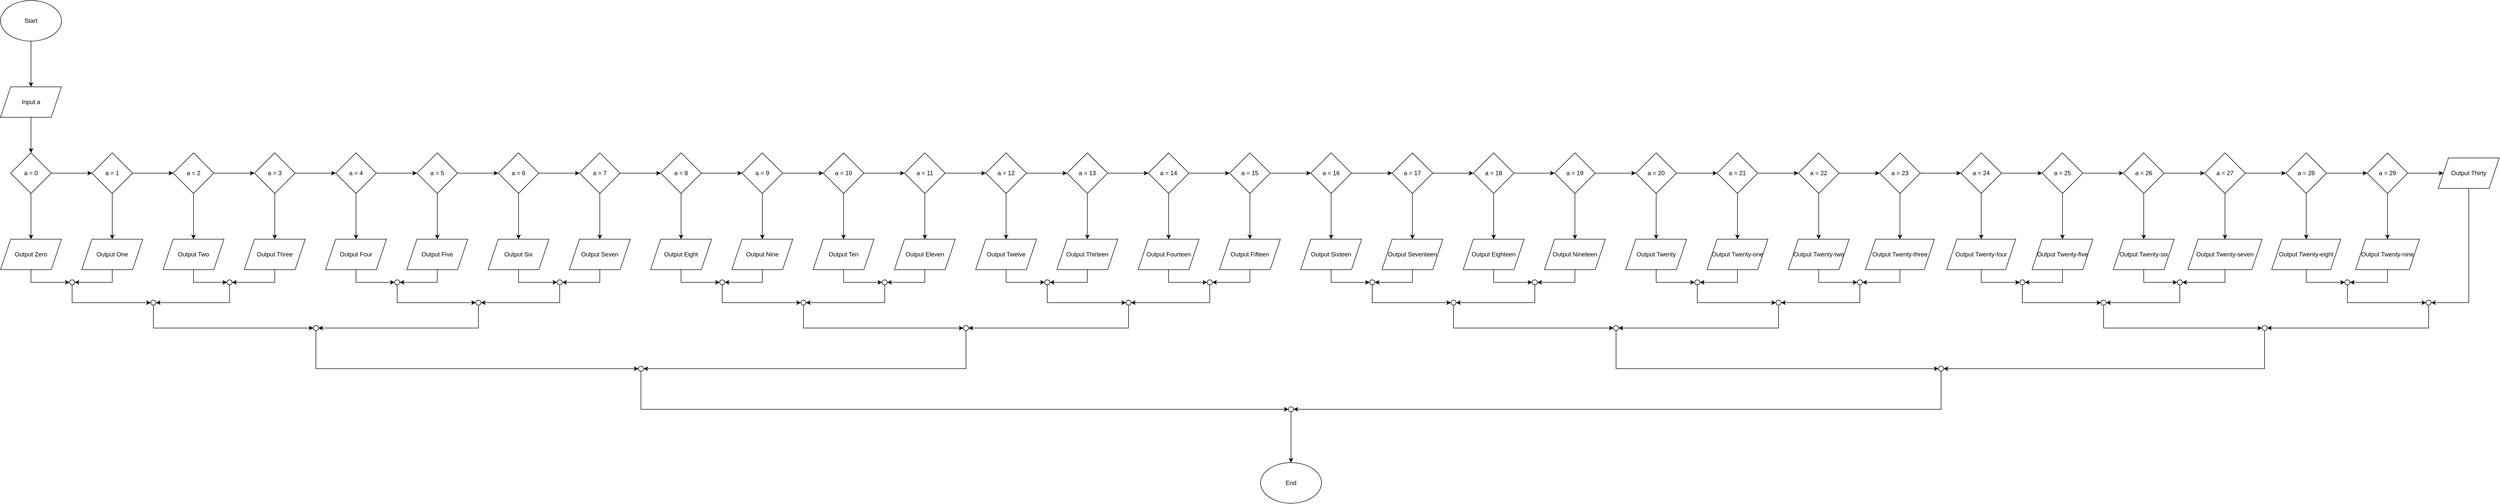 <mxfile version="24.8.9">
  <diagram name="หน้า-1" id="Oa7MNRSbtnNq7vkGmx9L">
    <mxGraphModel dx="1167" dy="589" grid="1" gridSize="10" guides="1" tooltips="1" connect="1" arrows="1" fold="1" page="1" pageScale="1" pageWidth="827" pageHeight="1169" math="0" shadow="0">
      <root>
        <mxCell id="0" />
        <mxCell id="1" parent="0" />
        <mxCell id="7Do3n61sv4SYis1TwfqJ-3" value="" style="edgeStyle=orthogonalEdgeStyle;rounded=0;orthogonalLoop=1;jettySize=auto;html=1;" edge="1" parent="1" source="7Do3n61sv4SYis1TwfqJ-1" target="7Do3n61sv4SYis1TwfqJ-2">
          <mxGeometry relative="1" as="geometry" />
        </mxCell>
        <mxCell id="7Do3n61sv4SYis1TwfqJ-1" value="Start" style="ellipse;whiteSpace=wrap;html=1;" vertex="1" parent="1">
          <mxGeometry x="354" y="10" width="120" height="80" as="geometry" />
        </mxCell>
        <mxCell id="7Do3n61sv4SYis1TwfqJ-5" value="" style="edgeStyle=orthogonalEdgeStyle;rounded=0;orthogonalLoop=1;jettySize=auto;html=1;" edge="1" parent="1" source="7Do3n61sv4SYis1TwfqJ-2" target="7Do3n61sv4SYis1TwfqJ-4">
          <mxGeometry relative="1" as="geometry" />
        </mxCell>
        <mxCell id="7Do3n61sv4SYis1TwfqJ-2" value="Input a" style="shape=parallelogram;perimeter=parallelogramPerimeter;whiteSpace=wrap;html=1;fixedSize=1;" vertex="1" parent="1">
          <mxGeometry x="354" y="180" width="120" height="60" as="geometry" />
        </mxCell>
        <mxCell id="7Do3n61sv4SYis1TwfqJ-7" value="" style="edgeStyle=orthogonalEdgeStyle;rounded=0;orthogonalLoop=1;jettySize=auto;html=1;" edge="1" parent="1" source="7Do3n61sv4SYis1TwfqJ-4" target="7Do3n61sv4SYis1TwfqJ-6">
          <mxGeometry relative="1" as="geometry" />
        </mxCell>
        <mxCell id="7Do3n61sv4SYis1TwfqJ-69" value="" style="edgeStyle=orthogonalEdgeStyle;rounded=0;orthogonalLoop=1;jettySize=auto;html=1;" edge="1" parent="1" source="7Do3n61sv4SYis1TwfqJ-4" target="7Do3n61sv4SYis1TwfqJ-68">
          <mxGeometry relative="1" as="geometry" />
        </mxCell>
        <mxCell id="7Do3n61sv4SYis1TwfqJ-4" value="a = 0" style="rhombus;whiteSpace=wrap;html=1;" vertex="1" parent="1">
          <mxGeometry x="374" y="310" width="80" height="80" as="geometry" />
        </mxCell>
        <mxCell id="7Do3n61sv4SYis1TwfqJ-9" value="" style="edgeStyle=orthogonalEdgeStyle;rounded=0;orthogonalLoop=1;jettySize=auto;html=1;" edge="1" parent="1" source="7Do3n61sv4SYis1TwfqJ-6" target="7Do3n61sv4SYis1TwfqJ-8">
          <mxGeometry relative="1" as="geometry" />
        </mxCell>
        <mxCell id="7Do3n61sv4SYis1TwfqJ-73" value="" style="edgeStyle=orthogonalEdgeStyle;rounded=0;orthogonalLoop=1;jettySize=auto;html=1;" edge="1" parent="1" source="7Do3n61sv4SYis1TwfqJ-6" target="7Do3n61sv4SYis1TwfqJ-72">
          <mxGeometry relative="1" as="geometry" />
        </mxCell>
        <mxCell id="7Do3n61sv4SYis1TwfqJ-6" value="a = 1" style="rhombus;whiteSpace=wrap;html=1;" vertex="1" parent="1">
          <mxGeometry x="534" y="310" width="80" height="80" as="geometry" />
        </mxCell>
        <mxCell id="7Do3n61sv4SYis1TwfqJ-11" value="" style="edgeStyle=orthogonalEdgeStyle;rounded=0;orthogonalLoop=1;jettySize=auto;html=1;" edge="1" parent="1" source="7Do3n61sv4SYis1TwfqJ-8" target="7Do3n61sv4SYis1TwfqJ-10">
          <mxGeometry relative="1" as="geometry" />
        </mxCell>
        <mxCell id="7Do3n61sv4SYis1TwfqJ-75" value="" style="edgeStyle=orthogonalEdgeStyle;rounded=0;orthogonalLoop=1;jettySize=auto;html=1;" edge="1" parent="1" source="7Do3n61sv4SYis1TwfqJ-8" target="7Do3n61sv4SYis1TwfqJ-74">
          <mxGeometry relative="1" as="geometry" />
        </mxCell>
        <mxCell id="7Do3n61sv4SYis1TwfqJ-8" value="a = 2" style="rhombus;whiteSpace=wrap;html=1;" vertex="1" parent="1">
          <mxGeometry x="694" y="310" width="80" height="80" as="geometry" />
        </mxCell>
        <mxCell id="7Do3n61sv4SYis1TwfqJ-13" value="" style="edgeStyle=orthogonalEdgeStyle;rounded=0;orthogonalLoop=1;jettySize=auto;html=1;" edge="1" parent="1" source="7Do3n61sv4SYis1TwfqJ-10" target="7Do3n61sv4SYis1TwfqJ-12">
          <mxGeometry relative="1" as="geometry" />
        </mxCell>
        <mxCell id="7Do3n61sv4SYis1TwfqJ-77" value="" style="edgeStyle=orthogonalEdgeStyle;rounded=0;orthogonalLoop=1;jettySize=auto;html=1;" edge="1" parent="1" source="7Do3n61sv4SYis1TwfqJ-10" target="7Do3n61sv4SYis1TwfqJ-76">
          <mxGeometry relative="1" as="geometry" />
        </mxCell>
        <mxCell id="7Do3n61sv4SYis1TwfqJ-10" value="a = 3" style="rhombus;whiteSpace=wrap;html=1;" vertex="1" parent="1">
          <mxGeometry x="854" y="310" width="80" height="80" as="geometry" />
        </mxCell>
        <mxCell id="7Do3n61sv4SYis1TwfqJ-15" value="" style="edgeStyle=orthogonalEdgeStyle;rounded=0;orthogonalLoop=1;jettySize=auto;html=1;" edge="1" parent="1" source="7Do3n61sv4SYis1TwfqJ-12" target="7Do3n61sv4SYis1TwfqJ-14">
          <mxGeometry relative="1" as="geometry" />
        </mxCell>
        <mxCell id="7Do3n61sv4SYis1TwfqJ-79" value="" style="edgeStyle=orthogonalEdgeStyle;rounded=0;orthogonalLoop=1;jettySize=auto;html=1;" edge="1" parent="1" source="7Do3n61sv4SYis1TwfqJ-12" target="7Do3n61sv4SYis1TwfqJ-78">
          <mxGeometry relative="1" as="geometry" />
        </mxCell>
        <mxCell id="7Do3n61sv4SYis1TwfqJ-12" value="a = 4" style="rhombus;whiteSpace=wrap;html=1;" vertex="1" parent="1">
          <mxGeometry x="1014" y="310" width="80" height="80" as="geometry" />
        </mxCell>
        <mxCell id="7Do3n61sv4SYis1TwfqJ-17" value="" style="edgeStyle=orthogonalEdgeStyle;rounded=0;orthogonalLoop=1;jettySize=auto;html=1;" edge="1" parent="1" source="7Do3n61sv4SYis1TwfqJ-14" target="7Do3n61sv4SYis1TwfqJ-16">
          <mxGeometry relative="1" as="geometry" />
        </mxCell>
        <mxCell id="7Do3n61sv4SYis1TwfqJ-81" value="" style="edgeStyle=orthogonalEdgeStyle;rounded=0;orthogonalLoop=1;jettySize=auto;html=1;" edge="1" parent="1" source="7Do3n61sv4SYis1TwfqJ-14" target="7Do3n61sv4SYis1TwfqJ-80">
          <mxGeometry relative="1" as="geometry" />
        </mxCell>
        <mxCell id="7Do3n61sv4SYis1TwfqJ-14" value="a = 5" style="rhombus;whiteSpace=wrap;html=1;" vertex="1" parent="1">
          <mxGeometry x="1174" y="310" width="80" height="80" as="geometry" />
        </mxCell>
        <mxCell id="7Do3n61sv4SYis1TwfqJ-19" value="" style="edgeStyle=orthogonalEdgeStyle;rounded=0;orthogonalLoop=1;jettySize=auto;html=1;" edge="1" parent="1" source="7Do3n61sv4SYis1TwfqJ-16" target="7Do3n61sv4SYis1TwfqJ-18">
          <mxGeometry relative="1" as="geometry" />
        </mxCell>
        <mxCell id="7Do3n61sv4SYis1TwfqJ-83" value="" style="edgeStyle=orthogonalEdgeStyle;rounded=0;orthogonalLoop=1;jettySize=auto;html=1;" edge="1" parent="1" source="7Do3n61sv4SYis1TwfqJ-16" target="7Do3n61sv4SYis1TwfqJ-82">
          <mxGeometry relative="1" as="geometry" />
        </mxCell>
        <mxCell id="7Do3n61sv4SYis1TwfqJ-16" value="a = 6" style="rhombus;whiteSpace=wrap;html=1;" vertex="1" parent="1">
          <mxGeometry x="1334" y="310" width="80" height="80" as="geometry" />
        </mxCell>
        <mxCell id="7Do3n61sv4SYis1TwfqJ-21" value="" style="edgeStyle=orthogonalEdgeStyle;rounded=0;orthogonalLoop=1;jettySize=auto;html=1;" edge="1" parent="1" source="7Do3n61sv4SYis1TwfqJ-18" target="7Do3n61sv4SYis1TwfqJ-20">
          <mxGeometry relative="1" as="geometry" />
        </mxCell>
        <mxCell id="7Do3n61sv4SYis1TwfqJ-85" value="" style="edgeStyle=orthogonalEdgeStyle;rounded=0;orthogonalLoop=1;jettySize=auto;html=1;" edge="1" parent="1" source="7Do3n61sv4SYis1TwfqJ-18" target="7Do3n61sv4SYis1TwfqJ-84">
          <mxGeometry relative="1" as="geometry" />
        </mxCell>
        <mxCell id="7Do3n61sv4SYis1TwfqJ-18" value="a = 7" style="rhombus;whiteSpace=wrap;html=1;" vertex="1" parent="1">
          <mxGeometry x="1494" y="310" width="80" height="80" as="geometry" />
        </mxCell>
        <mxCell id="7Do3n61sv4SYis1TwfqJ-23" value="" style="edgeStyle=orthogonalEdgeStyle;rounded=0;orthogonalLoop=1;jettySize=auto;html=1;" edge="1" parent="1" source="7Do3n61sv4SYis1TwfqJ-20" target="7Do3n61sv4SYis1TwfqJ-22">
          <mxGeometry relative="1" as="geometry" />
        </mxCell>
        <mxCell id="7Do3n61sv4SYis1TwfqJ-87" value="" style="edgeStyle=orthogonalEdgeStyle;rounded=0;orthogonalLoop=1;jettySize=auto;html=1;" edge="1" parent="1" source="7Do3n61sv4SYis1TwfqJ-20" target="7Do3n61sv4SYis1TwfqJ-86">
          <mxGeometry relative="1" as="geometry" />
        </mxCell>
        <mxCell id="7Do3n61sv4SYis1TwfqJ-20" value="a = 8" style="rhombus;whiteSpace=wrap;html=1;" vertex="1" parent="1">
          <mxGeometry x="1654" y="310" width="80" height="80" as="geometry" />
        </mxCell>
        <mxCell id="7Do3n61sv4SYis1TwfqJ-25" value="" style="edgeStyle=orthogonalEdgeStyle;rounded=0;orthogonalLoop=1;jettySize=auto;html=1;" edge="1" parent="1" source="7Do3n61sv4SYis1TwfqJ-22" target="7Do3n61sv4SYis1TwfqJ-24">
          <mxGeometry relative="1" as="geometry" />
        </mxCell>
        <mxCell id="7Do3n61sv4SYis1TwfqJ-89" value="" style="edgeStyle=orthogonalEdgeStyle;rounded=0;orthogonalLoop=1;jettySize=auto;html=1;" edge="1" parent="1" source="7Do3n61sv4SYis1TwfqJ-22" target="7Do3n61sv4SYis1TwfqJ-88">
          <mxGeometry relative="1" as="geometry" />
        </mxCell>
        <mxCell id="7Do3n61sv4SYis1TwfqJ-22" value="a = 9" style="rhombus;whiteSpace=wrap;html=1;" vertex="1" parent="1">
          <mxGeometry x="1814" y="310" width="80" height="80" as="geometry" />
        </mxCell>
        <mxCell id="7Do3n61sv4SYis1TwfqJ-27" value="" style="edgeStyle=orthogonalEdgeStyle;rounded=0;orthogonalLoop=1;jettySize=auto;html=1;" edge="1" parent="1" source="7Do3n61sv4SYis1TwfqJ-24" target="7Do3n61sv4SYis1TwfqJ-26">
          <mxGeometry relative="1" as="geometry" />
        </mxCell>
        <mxCell id="7Do3n61sv4SYis1TwfqJ-91" value="" style="edgeStyle=orthogonalEdgeStyle;rounded=0;orthogonalLoop=1;jettySize=auto;html=1;" edge="1" parent="1" source="7Do3n61sv4SYis1TwfqJ-24" target="7Do3n61sv4SYis1TwfqJ-90">
          <mxGeometry relative="1" as="geometry" />
        </mxCell>
        <mxCell id="7Do3n61sv4SYis1TwfqJ-24" value="a = 10" style="rhombus;whiteSpace=wrap;html=1;" vertex="1" parent="1">
          <mxGeometry x="1974" y="310" width="80" height="80" as="geometry" />
        </mxCell>
        <mxCell id="7Do3n61sv4SYis1TwfqJ-29" value="" style="edgeStyle=orthogonalEdgeStyle;rounded=0;orthogonalLoop=1;jettySize=auto;html=1;" edge="1" parent="1" source="7Do3n61sv4SYis1TwfqJ-26" target="7Do3n61sv4SYis1TwfqJ-28">
          <mxGeometry relative="1" as="geometry" />
        </mxCell>
        <mxCell id="7Do3n61sv4SYis1TwfqJ-93" value="" style="edgeStyle=orthogonalEdgeStyle;rounded=0;orthogonalLoop=1;jettySize=auto;html=1;" edge="1" parent="1" source="7Do3n61sv4SYis1TwfqJ-26" target="7Do3n61sv4SYis1TwfqJ-92">
          <mxGeometry relative="1" as="geometry" />
        </mxCell>
        <mxCell id="7Do3n61sv4SYis1TwfqJ-26" value="a = 11" style="rhombus;whiteSpace=wrap;html=1;" vertex="1" parent="1">
          <mxGeometry x="2134" y="310" width="80" height="80" as="geometry" />
        </mxCell>
        <mxCell id="7Do3n61sv4SYis1TwfqJ-31" value="" style="edgeStyle=orthogonalEdgeStyle;rounded=0;orthogonalLoop=1;jettySize=auto;html=1;" edge="1" parent="1" source="7Do3n61sv4SYis1TwfqJ-28" target="7Do3n61sv4SYis1TwfqJ-30">
          <mxGeometry relative="1" as="geometry" />
        </mxCell>
        <mxCell id="7Do3n61sv4SYis1TwfqJ-95" value="" style="edgeStyle=orthogonalEdgeStyle;rounded=0;orthogonalLoop=1;jettySize=auto;html=1;" edge="1" parent="1" source="7Do3n61sv4SYis1TwfqJ-28" target="7Do3n61sv4SYis1TwfqJ-94">
          <mxGeometry relative="1" as="geometry" />
        </mxCell>
        <mxCell id="7Do3n61sv4SYis1TwfqJ-28" value="a = 12" style="rhombus;whiteSpace=wrap;html=1;" vertex="1" parent="1">
          <mxGeometry x="2294" y="310" width="80" height="80" as="geometry" />
        </mxCell>
        <mxCell id="7Do3n61sv4SYis1TwfqJ-33" value="" style="edgeStyle=orthogonalEdgeStyle;rounded=0;orthogonalLoop=1;jettySize=auto;html=1;" edge="1" parent="1" source="7Do3n61sv4SYis1TwfqJ-30" target="7Do3n61sv4SYis1TwfqJ-32">
          <mxGeometry relative="1" as="geometry" />
        </mxCell>
        <mxCell id="7Do3n61sv4SYis1TwfqJ-97" value="" style="edgeStyle=orthogonalEdgeStyle;rounded=0;orthogonalLoop=1;jettySize=auto;html=1;" edge="1" parent="1" source="7Do3n61sv4SYis1TwfqJ-30" target="7Do3n61sv4SYis1TwfqJ-96">
          <mxGeometry relative="1" as="geometry" />
        </mxCell>
        <mxCell id="7Do3n61sv4SYis1TwfqJ-30" value="a = 13" style="rhombus;whiteSpace=wrap;html=1;" vertex="1" parent="1">
          <mxGeometry x="2454" y="310" width="80" height="80" as="geometry" />
        </mxCell>
        <mxCell id="7Do3n61sv4SYis1TwfqJ-35" value="" style="edgeStyle=orthogonalEdgeStyle;rounded=0;orthogonalLoop=1;jettySize=auto;html=1;" edge="1" parent="1" source="7Do3n61sv4SYis1TwfqJ-32" target="7Do3n61sv4SYis1TwfqJ-34">
          <mxGeometry relative="1" as="geometry" />
        </mxCell>
        <mxCell id="7Do3n61sv4SYis1TwfqJ-99" value="" style="edgeStyle=orthogonalEdgeStyle;rounded=0;orthogonalLoop=1;jettySize=auto;html=1;" edge="1" parent="1" source="7Do3n61sv4SYis1TwfqJ-32" target="7Do3n61sv4SYis1TwfqJ-98">
          <mxGeometry relative="1" as="geometry" />
        </mxCell>
        <mxCell id="7Do3n61sv4SYis1TwfqJ-32" value="a = 14" style="rhombus;whiteSpace=wrap;html=1;" vertex="1" parent="1">
          <mxGeometry x="2614" y="310" width="80" height="80" as="geometry" />
        </mxCell>
        <mxCell id="7Do3n61sv4SYis1TwfqJ-37" value="" style="edgeStyle=orthogonalEdgeStyle;rounded=0;orthogonalLoop=1;jettySize=auto;html=1;" edge="1" parent="1" source="7Do3n61sv4SYis1TwfqJ-34" target="7Do3n61sv4SYis1TwfqJ-36">
          <mxGeometry relative="1" as="geometry" />
        </mxCell>
        <mxCell id="7Do3n61sv4SYis1TwfqJ-101" value="" style="edgeStyle=orthogonalEdgeStyle;rounded=0;orthogonalLoop=1;jettySize=auto;html=1;" edge="1" parent="1" source="7Do3n61sv4SYis1TwfqJ-34" target="7Do3n61sv4SYis1TwfqJ-100">
          <mxGeometry relative="1" as="geometry" />
        </mxCell>
        <mxCell id="7Do3n61sv4SYis1TwfqJ-34" value="a = 15" style="rhombus;whiteSpace=wrap;html=1;" vertex="1" parent="1">
          <mxGeometry x="2774" y="310" width="80" height="80" as="geometry" />
        </mxCell>
        <mxCell id="7Do3n61sv4SYis1TwfqJ-39" value="" style="edgeStyle=orthogonalEdgeStyle;rounded=0;orthogonalLoop=1;jettySize=auto;html=1;" edge="1" parent="1" source="7Do3n61sv4SYis1TwfqJ-36" target="7Do3n61sv4SYis1TwfqJ-38">
          <mxGeometry relative="1" as="geometry" />
        </mxCell>
        <mxCell id="7Do3n61sv4SYis1TwfqJ-103" value="" style="edgeStyle=orthogonalEdgeStyle;rounded=0;orthogonalLoop=1;jettySize=auto;html=1;" edge="1" parent="1" source="7Do3n61sv4SYis1TwfqJ-36" target="7Do3n61sv4SYis1TwfqJ-102">
          <mxGeometry relative="1" as="geometry" />
        </mxCell>
        <mxCell id="7Do3n61sv4SYis1TwfqJ-36" value="a = 16" style="rhombus;whiteSpace=wrap;html=1;" vertex="1" parent="1">
          <mxGeometry x="2934" y="310" width="80" height="80" as="geometry" />
        </mxCell>
        <mxCell id="7Do3n61sv4SYis1TwfqJ-41" value="" style="edgeStyle=orthogonalEdgeStyle;rounded=0;orthogonalLoop=1;jettySize=auto;html=1;" edge="1" parent="1" source="7Do3n61sv4SYis1TwfqJ-38" target="7Do3n61sv4SYis1TwfqJ-40">
          <mxGeometry relative="1" as="geometry" />
        </mxCell>
        <mxCell id="7Do3n61sv4SYis1TwfqJ-105" value="" style="edgeStyle=orthogonalEdgeStyle;rounded=0;orthogonalLoop=1;jettySize=auto;html=1;" edge="1" parent="1" source="7Do3n61sv4SYis1TwfqJ-38" target="7Do3n61sv4SYis1TwfqJ-104">
          <mxGeometry relative="1" as="geometry" />
        </mxCell>
        <mxCell id="7Do3n61sv4SYis1TwfqJ-38" value="a = 17" style="rhombus;whiteSpace=wrap;html=1;" vertex="1" parent="1">
          <mxGeometry x="3094" y="310" width="80" height="80" as="geometry" />
        </mxCell>
        <mxCell id="7Do3n61sv4SYis1TwfqJ-43" value="" style="edgeStyle=orthogonalEdgeStyle;rounded=0;orthogonalLoop=1;jettySize=auto;html=1;" edge="1" parent="1" source="7Do3n61sv4SYis1TwfqJ-40" target="7Do3n61sv4SYis1TwfqJ-42">
          <mxGeometry relative="1" as="geometry" />
        </mxCell>
        <mxCell id="7Do3n61sv4SYis1TwfqJ-107" value="" style="edgeStyle=orthogonalEdgeStyle;rounded=0;orthogonalLoop=1;jettySize=auto;html=1;" edge="1" parent="1" source="7Do3n61sv4SYis1TwfqJ-40" target="7Do3n61sv4SYis1TwfqJ-106">
          <mxGeometry relative="1" as="geometry" />
        </mxCell>
        <mxCell id="7Do3n61sv4SYis1TwfqJ-40" value="a = 18" style="rhombus;whiteSpace=wrap;html=1;" vertex="1" parent="1">
          <mxGeometry x="3254" y="310" width="80" height="80" as="geometry" />
        </mxCell>
        <mxCell id="7Do3n61sv4SYis1TwfqJ-45" value="" style="edgeStyle=orthogonalEdgeStyle;rounded=0;orthogonalLoop=1;jettySize=auto;html=1;" edge="1" parent="1" source="7Do3n61sv4SYis1TwfqJ-42" target="7Do3n61sv4SYis1TwfqJ-44">
          <mxGeometry relative="1" as="geometry" />
        </mxCell>
        <mxCell id="7Do3n61sv4SYis1TwfqJ-109" value="" style="edgeStyle=orthogonalEdgeStyle;rounded=0;orthogonalLoop=1;jettySize=auto;html=1;" edge="1" parent="1" source="7Do3n61sv4SYis1TwfqJ-42" target="7Do3n61sv4SYis1TwfqJ-108">
          <mxGeometry relative="1" as="geometry" />
        </mxCell>
        <mxCell id="7Do3n61sv4SYis1TwfqJ-42" value="a = 19" style="rhombus;whiteSpace=wrap;html=1;" vertex="1" parent="1">
          <mxGeometry x="3414" y="310" width="80" height="80" as="geometry" />
        </mxCell>
        <mxCell id="7Do3n61sv4SYis1TwfqJ-47" value="" style="edgeStyle=orthogonalEdgeStyle;rounded=0;orthogonalLoop=1;jettySize=auto;html=1;" edge="1" parent="1" source="7Do3n61sv4SYis1TwfqJ-44" target="7Do3n61sv4SYis1TwfqJ-46">
          <mxGeometry relative="1" as="geometry" />
        </mxCell>
        <mxCell id="7Do3n61sv4SYis1TwfqJ-111" value="" style="edgeStyle=orthogonalEdgeStyle;rounded=0;orthogonalLoop=1;jettySize=auto;html=1;" edge="1" parent="1" source="7Do3n61sv4SYis1TwfqJ-44" target="7Do3n61sv4SYis1TwfqJ-110">
          <mxGeometry relative="1" as="geometry" />
        </mxCell>
        <mxCell id="7Do3n61sv4SYis1TwfqJ-44" value="a = 20" style="rhombus;whiteSpace=wrap;html=1;" vertex="1" parent="1">
          <mxGeometry x="3574" y="310" width="80" height="80" as="geometry" />
        </mxCell>
        <mxCell id="7Do3n61sv4SYis1TwfqJ-49" value="" style="edgeStyle=orthogonalEdgeStyle;rounded=0;orthogonalLoop=1;jettySize=auto;html=1;" edge="1" parent="1" source="7Do3n61sv4SYis1TwfqJ-46" target="7Do3n61sv4SYis1TwfqJ-48">
          <mxGeometry relative="1" as="geometry" />
        </mxCell>
        <mxCell id="7Do3n61sv4SYis1TwfqJ-113" value="" style="edgeStyle=orthogonalEdgeStyle;rounded=0;orthogonalLoop=1;jettySize=auto;html=1;" edge="1" parent="1" source="7Do3n61sv4SYis1TwfqJ-46" target="7Do3n61sv4SYis1TwfqJ-112">
          <mxGeometry relative="1" as="geometry" />
        </mxCell>
        <mxCell id="7Do3n61sv4SYis1TwfqJ-46" value="a = 21" style="rhombus;whiteSpace=wrap;html=1;" vertex="1" parent="1">
          <mxGeometry x="3734" y="310" width="80" height="80" as="geometry" />
        </mxCell>
        <mxCell id="7Do3n61sv4SYis1TwfqJ-51" value="" style="edgeStyle=orthogonalEdgeStyle;rounded=0;orthogonalLoop=1;jettySize=auto;html=1;" edge="1" parent="1" source="7Do3n61sv4SYis1TwfqJ-48" target="7Do3n61sv4SYis1TwfqJ-50">
          <mxGeometry relative="1" as="geometry" />
        </mxCell>
        <mxCell id="7Do3n61sv4SYis1TwfqJ-115" value="" style="edgeStyle=orthogonalEdgeStyle;rounded=0;orthogonalLoop=1;jettySize=auto;html=1;" edge="1" parent="1" source="7Do3n61sv4SYis1TwfqJ-48" target="7Do3n61sv4SYis1TwfqJ-114">
          <mxGeometry relative="1" as="geometry" />
        </mxCell>
        <mxCell id="7Do3n61sv4SYis1TwfqJ-48" value="a = 22" style="rhombus;whiteSpace=wrap;html=1;" vertex="1" parent="1">
          <mxGeometry x="3894" y="310" width="80" height="80" as="geometry" />
        </mxCell>
        <mxCell id="7Do3n61sv4SYis1TwfqJ-53" value="" style="edgeStyle=orthogonalEdgeStyle;rounded=0;orthogonalLoop=1;jettySize=auto;html=1;" edge="1" parent="1" source="7Do3n61sv4SYis1TwfqJ-50" target="7Do3n61sv4SYis1TwfqJ-52">
          <mxGeometry relative="1" as="geometry" />
        </mxCell>
        <mxCell id="7Do3n61sv4SYis1TwfqJ-117" value="" style="edgeStyle=orthogonalEdgeStyle;rounded=0;orthogonalLoop=1;jettySize=auto;html=1;" edge="1" parent="1" source="7Do3n61sv4SYis1TwfqJ-50" target="7Do3n61sv4SYis1TwfqJ-116">
          <mxGeometry relative="1" as="geometry" />
        </mxCell>
        <mxCell id="7Do3n61sv4SYis1TwfqJ-50" value="a = 23" style="rhombus;whiteSpace=wrap;html=1;" vertex="1" parent="1">
          <mxGeometry x="4054" y="310" width="80" height="80" as="geometry" />
        </mxCell>
        <mxCell id="7Do3n61sv4SYis1TwfqJ-55" value="" style="edgeStyle=orthogonalEdgeStyle;rounded=0;orthogonalLoop=1;jettySize=auto;html=1;" edge="1" parent="1" source="7Do3n61sv4SYis1TwfqJ-52" target="7Do3n61sv4SYis1TwfqJ-54">
          <mxGeometry relative="1" as="geometry" />
        </mxCell>
        <mxCell id="7Do3n61sv4SYis1TwfqJ-119" value="" style="edgeStyle=orthogonalEdgeStyle;rounded=0;orthogonalLoop=1;jettySize=auto;html=1;" edge="1" parent="1" source="7Do3n61sv4SYis1TwfqJ-52" target="7Do3n61sv4SYis1TwfqJ-118">
          <mxGeometry relative="1" as="geometry" />
        </mxCell>
        <mxCell id="7Do3n61sv4SYis1TwfqJ-52" value="a = 24" style="rhombus;whiteSpace=wrap;html=1;" vertex="1" parent="1">
          <mxGeometry x="4214" y="310" width="80" height="80" as="geometry" />
        </mxCell>
        <mxCell id="7Do3n61sv4SYis1TwfqJ-57" value="" style="edgeStyle=orthogonalEdgeStyle;rounded=0;orthogonalLoop=1;jettySize=auto;html=1;" edge="1" parent="1" source="7Do3n61sv4SYis1TwfqJ-54" target="7Do3n61sv4SYis1TwfqJ-56">
          <mxGeometry relative="1" as="geometry" />
        </mxCell>
        <mxCell id="7Do3n61sv4SYis1TwfqJ-121" value="" style="edgeStyle=orthogonalEdgeStyle;rounded=0;orthogonalLoop=1;jettySize=auto;html=1;" edge="1" parent="1" source="7Do3n61sv4SYis1TwfqJ-54" target="7Do3n61sv4SYis1TwfqJ-120">
          <mxGeometry relative="1" as="geometry" />
        </mxCell>
        <mxCell id="7Do3n61sv4SYis1TwfqJ-54" value="a = 25" style="rhombus;whiteSpace=wrap;html=1;" vertex="1" parent="1">
          <mxGeometry x="4374" y="310" width="80" height="80" as="geometry" />
        </mxCell>
        <mxCell id="7Do3n61sv4SYis1TwfqJ-59" value="" style="edgeStyle=orthogonalEdgeStyle;rounded=0;orthogonalLoop=1;jettySize=auto;html=1;" edge="1" parent="1" source="7Do3n61sv4SYis1TwfqJ-56" target="7Do3n61sv4SYis1TwfqJ-58">
          <mxGeometry relative="1" as="geometry" />
        </mxCell>
        <mxCell id="7Do3n61sv4SYis1TwfqJ-123" value="" style="edgeStyle=orthogonalEdgeStyle;rounded=0;orthogonalLoop=1;jettySize=auto;html=1;" edge="1" parent="1" source="7Do3n61sv4SYis1TwfqJ-56" target="7Do3n61sv4SYis1TwfqJ-122">
          <mxGeometry relative="1" as="geometry" />
        </mxCell>
        <mxCell id="7Do3n61sv4SYis1TwfqJ-56" value="a = 26" style="rhombus;whiteSpace=wrap;html=1;" vertex="1" parent="1">
          <mxGeometry x="4534" y="310" width="80" height="80" as="geometry" />
        </mxCell>
        <mxCell id="7Do3n61sv4SYis1TwfqJ-61" value="" style="edgeStyle=orthogonalEdgeStyle;rounded=0;orthogonalLoop=1;jettySize=auto;html=1;" edge="1" parent="1" source="7Do3n61sv4SYis1TwfqJ-58" target="7Do3n61sv4SYis1TwfqJ-60">
          <mxGeometry relative="1" as="geometry" />
        </mxCell>
        <mxCell id="7Do3n61sv4SYis1TwfqJ-125" value="" style="edgeStyle=orthogonalEdgeStyle;rounded=0;orthogonalLoop=1;jettySize=auto;html=1;" edge="1" parent="1" source="7Do3n61sv4SYis1TwfqJ-58" target="7Do3n61sv4SYis1TwfqJ-124">
          <mxGeometry relative="1" as="geometry" />
        </mxCell>
        <mxCell id="7Do3n61sv4SYis1TwfqJ-58" value="a = 27" style="rhombus;whiteSpace=wrap;html=1;" vertex="1" parent="1">
          <mxGeometry x="4694" y="310" width="80" height="80" as="geometry" />
        </mxCell>
        <mxCell id="7Do3n61sv4SYis1TwfqJ-63" value="" style="edgeStyle=orthogonalEdgeStyle;rounded=0;orthogonalLoop=1;jettySize=auto;html=1;" edge="1" parent="1" source="7Do3n61sv4SYis1TwfqJ-60" target="7Do3n61sv4SYis1TwfqJ-62">
          <mxGeometry relative="1" as="geometry" />
        </mxCell>
        <mxCell id="7Do3n61sv4SYis1TwfqJ-127" value="" style="edgeStyle=orthogonalEdgeStyle;rounded=0;orthogonalLoop=1;jettySize=auto;html=1;" edge="1" parent="1" source="7Do3n61sv4SYis1TwfqJ-60" target="7Do3n61sv4SYis1TwfqJ-126">
          <mxGeometry relative="1" as="geometry" />
        </mxCell>
        <mxCell id="7Do3n61sv4SYis1TwfqJ-60" value="a = 28" style="rhombus;whiteSpace=wrap;html=1;" vertex="1" parent="1">
          <mxGeometry x="4854" y="310" width="80" height="80" as="geometry" />
        </mxCell>
        <mxCell id="7Do3n61sv4SYis1TwfqJ-67" value="" style="edgeStyle=orthogonalEdgeStyle;rounded=0;orthogonalLoop=1;jettySize=auto;html=1;" edge="1" parent="1" source="7Do3n61sv4SYis1TwfqJ-62" target="7Do3n61sv4SYis1TwfqJ-66">
          <mxGeometry relative="1" as="geometry" />
        </mxCell>
        <mxCell id="7Do3n61sv4SYis1TwfqJ-129" value="" style="edgeStyle=orthogonalEdgeStyle;rounded=0;orthogonalLoop=1;jettySize=auto;html=1;" edge="1" parent="1" source="7Do3n61sv4SYis1TwfqJ-62" target="7Do3n61sv4SYis1TwfqJ-128">
          <mxGeometry relative="1" as="geometry" />
        </mxCell>
        <mxCell id="7Do3n61sv4SYis1TwfqJ-62" value="a = 29" style="rhombus;whiteSpace=wrap;html=1;" vertex="1" parent="1">
          <mxGeometry x="5014" y="310" width="80" height="80" as="geometry" />
        </mxCell>
        <mxCell id="7Do3n61sv4SYis1TwfqJ-187" style="edgeStyle=orthogonalEdgeStyle;rounded=0;orthogonalLoop=1;jettySize=auto;html=1;exitX=0.5;exitY=1;exitDx=0;exitDy=0;entryX=1;entryY=0.5;entryDx=0;entryDy=0;" edge="1" parent="1" source="7Do3n61sv4SYis1TwfqJ-66" target="7Do3n61sv4SYis1TwfqJ-186">
          <mxGeometry relative="1" as="geometry" />
        </mxCell>
        <mxCell id="7Do3n61sv4SYis1TwfqJ-66" value="Output Thirty" style="shape=parallelogram;perimeter=parallelogramPerimeter;whiteSpace=wrap;html=1;fixedSize=1;" vertex="1" parent="1">
          <mxGeometry x="5154" y="320" width="120" height="60" as="geometry" />
        </mxCell>
        <mxCell id="7Do3n61sv4SYis1TwfqJ-147" style="edgeStyle=orthogonalEdgeStyle;rounded=0;orthogonalLoop=1;jettySize=auto;html=1;exitX=0.5;exitY=1;exitDx=0;exitDy=0;entryX=0;entryY=0.5;entryDx=0;entryDy=0;" edge="1" parent="1" source="7Do3n61sv4SYis1TwfqJ-68" target="7Do3n61sv4SYis1TwfqJ-130">
          <mxGeometry relative="1" as="geometry" />
        </mxCell>
        <mxCell id="7Do3n61sv4SYis1TwfqJ-68" value="Output Zero" style="shape=parallelogram;perimeter=parallelogramPerimeter;whiteSpace=wrap;html=1;fixedSize=1;" vertex="1" parent="1">
          <mxGeometry x="354" y="480" width="120" height="60" as="geometry" />
        </mxCell>
        <mxCell id="7Do3n61sv4SYis1TwfqJ-148" style="edgeStyle=orthogonalEdgeStyle;rounded=0;orthogonalLoop=1;jettySize=auto;html=1;exitX=0.5;exitY=1;exitDx=0;exitDy=0;entryX=1;entryY=0.5;entryDx=0;entryDy=0;" edge="1" parent="1" source="7Do3n61sv4SYis1TwfqJ-72" target="7Do3n61sv4SYis1TwfqJ-130">
          <mxGeometry relative="1" as="geometry" />
        </mxCell>
        <mxCell id="7Do3n61sv4SYis1TwfqJ-72" value="Output One" style="shape=parallelogram;perimeter=parallelogramPerimeter;whiteSpace=wrap;html=1;fixedSize=1;" vertex="1" parent="1">
          <mxGeometry x="514" y="480" width="120" height="60" as="geometry" />
        </mxCell>
        <mxCell id="7Do3n61sv4SYis1TwfqJ-149" style="edgeStyle=orthogonalEdgeStyle;rounded=0;orthogonalLoop=1;jettySize=auto;html=1;exitX=0.5;exitY=1;exitDx=0;exitDy=0;entryX=0;entryY=0.5;entryDx=0;entryDy=0;" edge="1" parent="1" source="7Do3n61sv4SYis1TwfqJ-74" target="7Do3n61sv4SYis1TwfqJ-132">
          <mxGeometry relative="1" as="geometry" />
        </mxCell>
        <mxCell id="7Do3n61sv4SYis1TwfqJ-74" value="Output Two" style="shape=parallelogram;perimeter=parallelogramPerimeter;whiteSpace=wrap;html=1;fixedSize=1;" vertex="1" parent="1">
          <mxGeometry x="674" y="480" width="120" height="60" as="geometry" />
        </mxCell>
        <mxCell id="7Do3n61sv4SYis1TwfqJ-150" style="edgeStyle=orthogonalEdgeStyle;rounded=0;orthogonalLoop=1;jettySize=auto;html=1;exitX=0.5;exitY=1;exitDx=0;exitDy=0;entryX=1;entryY=0.5;entryDx=0;entryDy=0;" edge="1" parent="1" source="7Do3n61sv4SYis1TwfqJ-76" target="7Do3n61sv4SYis1TwfqJ-132">
          <mxGeometry relative="1" as="geometry" />
        </mxCell>
        <mxCell id="7Do3n61sv4SYis1TwfqJ-76" value="Output Three" style="shape=parallelogram;perimeter=parallelogramPerimeter;whiteSpace=wrap;html=1;fixedSize=1;" vertex="1" parent="1">
          <mxGeometry x="834" y="480" width="120" height="60" as="geometry" />
        </mxCell>
        <mxCell id="7Do3n61sv4SYis1TwfqJ-151" style="edgeStyle=orthogonalEdgeStyle;rounded=0;orthogonalLoop=1;jettySize=auto;html=1;exitX=0.5;exitY=1;exitDx=0;exitDy=0;entryX=0;entryY=0.5;entryDx=0;entryDy=0;" edge="1" parent="1" source="7Do3n61sv4SYis1TwfqJ-78" target="7Do3n61sv4SYis1TwfqJ-134">
          <mxGeometry relative="1" as="geometry" />
        </mxCell>
        <mxCell id="7Do3n61sv4SYis1TwfqJ-78" value="Output Four" style="shape=parallelogram;perimeter=parallelogramPerimeter;whiteSpace=wrap;html=1;fixedSize=1;" vertex="1" parent="1">
          <mxGeometry x="994" y="480" width="120" height="60" as="geometry" />
        </mxCell>
        <mxCell id="7Do3n61sv4SYis1TwfqJ-152" style="edgeStyle=orthogonalEdgeStyle;rounded=0;orthogonalLoop=1;jettySize=auto;html=1;exitX=0.5;exitY=1;exitDx=0;exitDy=0;entryX=1;entryY=0.5;entryDx=0;entryDy=0;" edge="1" parent="1" source="7Do3n61sv4SYis1TwfqJ-80" target="7Do3n61sv4SYis1TwfqJ-134">
          <mxGeometry relative="1" as="geometry" />
        </mxCell>
        <mxCell id="7Do3n61sv4SYis1TwfqJ-80" value="Output Five" style="shape=parallelogram;perimeter=parallelogramPerimeter;whiteSpace=wrap;html=1;fixedSize=1;" vertex="1" parent="1">
          <mxGeometry x="1154" y="480" width="120" height="60" as="geometry" />
        </mxCell>
        <mxCell id="7Do3n61sv4SYis1TwfqJ-153" style="edgeStyle=orthogonalEdgeStyle;rounded=0;orthogonalLoop=1;jettySize=auto;html=1;exitX=0.5;exitY=1;exitDx=0;exitDy=0;entryX=0;entryY=0.5;entryDx=0;entryDy=0;" edge="1" parent="1" source="7Do3n61sv4SYis1TwfqJ-82" target="7Do3n61sv4SYis1TwfqJ-135">
          <mxGeometry relative="1" as="geometry" />
        </mxCell>
        <mxCell id="7Do3n61sv4SYis1TwfqJ-82" value="Output Six" style="shape=parallelogram;perimeter=parallelogramPerimeter;whiteSpace=wrap;html=1;fixedSize=1;" vertex="1" parent="1">
          <mxGeometry x="1314" y="480" width="120" height="60" as="geometry" />
        </mxCell>
        <mxCell id="7Do3n61sv4SYis1TwfqJ-155" style="edgeStyle=orthogonalEdgeStyle;rounded=0;orthogonalLoop=1;jettySize=auto;html=1;exitX=0.5;exitY=1;exitDx=0;exitDy=0;entryX=1;entryY=0.5;entryDx=0;entryDy=0;" edge="1" parent="1" source="7Do3n61sv4SYis1TwfqJ-84" target="7Do3n61sv4SYis1TwfqJ-135">
          <mxGeometry relative="1" as="geometry" />
        </mxCell>
        <mxCell id="7Do3n61sv4SYis1TwfqJ-84" value="Output Seven" style="shape=parallelogram;perimeter=parallelogramPerimeter;whiteSpace=wrap;html=1;fixedSize=1;" vertex="1" parent="1">
          <mxGeometry x="1474" y="480" width="120" height="60" as="geometry" />
        </mxCell>
        <mxCell id="7Do3n61sv4SYis1TwfqJ-156" style="edgeStyle=orthogonalEdgeStyle;rounded=0;orthogonalLoop=1;jettySize=auto;html=1;exitX=0.5;exitY=1;exitDx=0;exitDy=0;entryX=0;entryY=0.5;entryDx=0;entryDy=0;" edge="1" parent="1" source="7Do3n61sv4SYis1TwfqJ-86" target="7Do3n61sv4SYis1TwfqJ-136">
          <mxGeometry relative="1" as="geometry" />
        </mxCell>
        <mxCell id="7Do3n61sv4SYis1TwfqJ-86" value="Output Eight" style="shape=parallelogram;perimeter=parallelogramPerimeter;whiteSpace=wrap;html=1;fixedSize=1;" vertex="1" parent="1">
          <mxGeometry x="1634" y="480" width="120" height="60" as="geometry" />
        </mxCell>
        <mxCell id="7Do3n61sv4SYis1TwfqJ-157" style="edgeStyle=orthogonalEdgeStyle;rounded=0;orthogonalLoop=1;jettySize=auto;html=1;exitX=0.5;exitY=1;exitDx=0;exitDy=0;entryX=1;entryY=0.5;entryDx=0;entryDy=0;" edge="1" parent="1" source="7Do3n61sv4SYis1TwfqJ-88" target="7Do3n61sv4SYis1TwfqJ-136">
          <mxGeometry relative="1" as="geometry" />
        </mxCell>
        <mxCell id="7Do3n61sv4SYis1TwfqJ-88" value="Output Nine" style="shape=parallelogram;perimeter=parallelogramPerimeter;whiteSpace=wrap;html=1;fixedSize=1;" vertex="1" parent="1">
          <mxGeometry x="1794" y="480" width="120" height="60" as="geometry" />
        </mxCell>
        <mxCell id="7Do3n61sv4SYis1TwfqJ-158" style="edgeStyle=orthogonalEdgeStyle;rounded=0;orthogonalLoop=1;jettySize=auto;html=1;exitX=0.5;exitY=1;exitDx=0;exitDy=0;entryX=0;entryY=0.5;entryDx=0;entryDy=0;" edge="1" parent="1" source="7Do3n61sv4SYis1TwfqJ-90" target="7Do3n61sv4SYis1TwfqJ-137">
          <mxGeometry relative="1" as="geometry" />
        </mxCell>
        <mxCell id="7Do3n61sv4SYis1TwfqJ-90" value="Output Ten" style="shape=parallelogram;perimeter=parallelogramPerimeter;whiteSpace=wrap;html=1;fixedSize=1;" vertex="1" parent="1">
          <mxGeometry x="1954" y="480" width="120" height="60" as="geometry" />
        </mxCell>
        <mxCell id="7Do3n61sv4SYis1TwfqJ-159" style="edgeStyle=orthogonalEdgeStyle;rounded=0;orthogonalLoop=1;jettySize=auto;html=1;exitX=0.5;exitY=1;exitDx=0;exitDy=0;entryX=1;entryY=0.5;entryDx=0;entryDy=0;" edge="1" parent="1" source="7Do3n61sv4SYis1TwfqJ-92" target="7Do3n61sv4SYis1TwfqJ-137">
          <mxGeometry relative="1" as="geometry" />
        </mxCell>
        <mxCell id="7Do3n61sv4SYis1TwfqJ-92" value="Output Eleven" style="shape=parallelogram;perimeter=parallelogramPerimeter;whiteSpace=wrap;html=1;fixedSize=1;" vertex="1" parent="1">
          <mxGeometry x="2114" y="480" width="120" height="60" as="geometry" />
        </mxCell>
        <mxCell id="7Do3n61sv4SYis1TwfqJ-160" style="edgeStyle=orthogonalEdgeStyle;rounded=0;orthogonalLoop=1;jettySize=auto;html=1;exitX=0.5;exitY=1;exitDx=0;exitDy=0;entryX=0;entryY=0.5;entryDx=0;entryDy=0;" edge="1" parent="1" source="7Do3n61sv4SYis1TwfqJ-94" target="7Do3n61sv4SYis1TwfqJ-138">
          <mxGeometry relative="1" as="geometry" />
        </mxCell>
        <mxCell id="7Do3n61sv4SYis1TwfqJ-94" value="Output Twelve" style="shape=parallelogram;perimeter=parallelogramPerimeter;whiteSpace=wrap;html=1;fixedSize=1;" vertex="1" parent="1">
          <mxGeometry x="2274" y="480" width="120" height="60" as="geometry" />
        </mxCell>
        <mxCell id="7Do3n61sv4SYis1TwfqJ-162" style="edgeStyle=orthogonalEdgeStyle;rounded=0;orthogonalLoop=1;jettySize=auto;html=1;exitX=0.5;exitY=1;exitDx=0;exitDy=0;entryX=1;entryY=0.5;entryDx=0;entryDy=0;" edge="1" parent="1" source="7Do3n61sv4SYis1TwfqJ-96" target="7Do3n61sv4SYis1TwfqJ-138">
          <mxGeometry relative="1" as="geometry" />
        </mxCell>
        <mxCell id="7Do3n61sv4SYis1TwfqJ-96" value="Output Thirteen" style="shape=parallelogram;perimeter=parallelogramPerimeter;whiteSpace=wrap;html=1;fixedSize=1;" vertex="1" parent="1">
          <mxGeometry x="2434" y="480" width="120" height="60" as="geometry" />
        </mxCell>
        <mxCell id="7Do3n61sv4SYis1TwfqJ-163" style="edgeStyle=orthogonalEdgeStyle;rounded=0;orthogonalLoop=1;jettySize=auto;html=1;exitX=0.5;exitY=1;exitDx=0;exitDy=0;entryX=0;entryY=0.5;entryDx=0;entryDy=0;" edge="1" parent="1" source="7Do3n61sv4SYis1TwfqJ-98" target="7Do3n61sv4SYis1TwfqJ-139">
          <mxGeometry relative="1" as="geometry" />
        </mxCell>
        <mxCell id="7Do3n61sv4SYis1TwfqJ-98" value="Output Fourteen" style="shape=parallelogram;perimeter=parallelogramPerimeter;whiteSpace=wrap;html=1;fixedSize=1;" vertex="1" parent="1">
          <mxGeometry x="2594" y="480" width="120" height="60" as="geometry" />
        </mxCell>
        <mxCell id="7Do3n61sv4SYis1TwfqJ-164" style="edgeStyle=orthogonalEdgeStyle;rounded=0;orthogonalLoop=1;jettySize=auto;html=1;exitX=0.5;exitY=1;exitDx=0;exitDy=0;entryX=1;entryY=0.5;entryDx=0;entryDy=0;" edge="1" parent="1" source="7Do3n61sv4SYis1TwfqJ-100" target="7Do3n61sv4SYis1TwfqJ-139">
          <mxGeometry relative="1" as="geometry" />
        </mxCell>
        <mxCell id="7Do3n61sv4SYis1TwfqJ-100" value="Output Fifteen" style="shape=parallelogram;perimeter=parallelogramPerimeter;whiteSpace=wrap;html=1;fixedSize=1;" vertex="1" parent="1">
          <mxGeometry x="2754" y="480" width="120" height="60" as="geometry" />
        </mxCell>
        <mxCell id="7Do3n61sv4SYis1TwfqJ-165" style="edgeStyle=orthogonalEdgeStyle;rounded=0;orthogonalLoop=1;jettySize=auto;html=1;exitX=0.5;exitY=1;exitDx=0;exitDy=0;entryX=0;entryY=0.5;entryDx=0;entryDy=0;" edge="1" parent="1" source="7Do3n61sv4SYis1TwfqJ-102" target="7Do3n61sv4SYis1TwfqJ-140">
          <mxGeometry relative="1" as="geometry" />
        </mxCell>
        <mxCell id="7Do3n61sv4SYis1TwfqJ-102" value="Output Sixteen" style="shape=parallelogram;perimeter=parallelogramPerimeter;whiteSpace=wrap;html=1;fixedSize=1;" vertex="1" parent="1">
          <mxGeometry x="2914" y="480" width="120" height="60" as="geometry" />
        </mxCell>
        <mxCell id="7Do3n61sv4SYis1TwfqJ-166" style="edgeStyle=orthogonalEdgeStyle;rounded=0;orthogonalLoop=1;jettySize=auto;html=1;exitX=0.5;exitY=1;exitDx=0;exitDy=0;entryX=1;entryY=0.5;entryDx=0;entryDy=0;" edge="1" parent="1" source="7Do3n61sv4SYis1TwfqJ-104" target="7Do3n61sv4SYis1TwfqJ-140">
          <mxGeometry relative="1" as="geometry" />
        </mxCell>
        <mxCell id="7Do3n61sv4SYis1TwfqJ-104" value="Output Seventeen" style="shape=parallelogram;perimeter=parallelogramPerimeter;whiteSpace=wrap;html=1;fixedSize=1;" vertex="1" parent="1">
          <mxGeometry x="3074" y="480" width="120" height="60" as="geometry" />
        </mxCell>
        <mxCell id="7Do3n61sv4SYis1TwfqJ-167" style="edgeStyle=orthogonalEdgeStyle;rounded=0;orthogonalLoop=1;jettySize=auto;html=1;exitX=0.5;exitY=1;exitDx=0;exitDy=0;entryX=0;entryY=0.5;entryDx=0;entryDy=0;" edge="1" parent="1" source="7Do3n61sv4SYis1TwfqJ-106" target="7Do3n61sv4SYis1TwfqJ-141">
          <mxGeometry relative="1" as="geometry" />
        </mxCell>
        <mxCell id="7Do3n61sv4SYis1TwfqJ-106" value="Output Eighteen" style="shape=parallelogram;perimeter=parallelogramPerimeter;whiteSpace=wrap;html=1;fixedSize=1;" vertex="1" parent="1">
          <mxGeometry x="3234" y="480" width="120" height="60" as="geometry" />
        </mxCell>
        <mxCell id="7Do3n61sv4SYis1TwfqJ-168" style="edgeStyle=orthogonalEdgeStyle;rounded=0;orthogonalLoop=1;jettySize=auto;html=1;exitX=0.5;exitY=1;exitDx=0;exitDy=0;entryX=1;entryY=0.5;entryDx=0;entryDy=0;" edge="1" parent="1" source="7Do3n61sv4SYis1TwfqJ-108" target="7Do3n61sv4SYis1TwfqJ-141">
          <mxGeometry relative="1" as="geometry" />
        </mxCell>
        <mxCell id="7Do3n61sv4SYis1TwfqJ-108" value="Output Nineteen" style="shape=parallelogram;perimeter=parallelogramPerimeter;whiteSpace=wrap;html=1;fixedSize=1;" vertex="1" parent="1">
          <mxGeometry x="3394" y="480" width="120" height="60" as="geometry" />
        </mxCell>
        <mxCell id="7Do3n61sv4SYis1TwfqJ-169" style="edgeStyle=orthogonalEdgeStyle;rounded=0;orthogonalLoop=1;jettySize=auto;html=1;exitX=0.5;exitY=1;exitDx=0;exitDy=0;entryX=0;entryY=0.5;entryDx=0;entryDy=0;" edge="1" parent="1" source="7Do3n61sv4SYis1TwfqJ-110" target="7Do3n61sv4SYis1TwfqJ-142">
          <mxGeometry relative="1" as="geometry" />
        </mxCell>
        <mxCell id="7Do3n61sv4SYis1TwfqJ-110" value="Output Twenty" style="shape=parallelogram;perimeter=parallelogramPerimeter;whiteSpace=wrap;html=1;fixedSize=1;" vertex="1" parent="1">
          <mxGeometry x="3554" y="480" width="120" height="60" as="geometry" />
        </mxCell>
        <mxCell id="7Do3n61sv4SYis1TwfqJ-170" style="edgeStyle=orthogonalEdgeStyle;rounded=0;orthogonalLoop=1;jettySize=auto;html=1;exitX=0.5;exitY=1;exitDx=0;exitDy=0;entryX=1;entryY=0.5;entryDx=0;entryDy=0;" edge="1" parent="1" source="7Do3n61sv4SYis1TwfqJ-112" target="7Do3n61sv4SYis1TwfqJ-142">
          <mxGeometry relative="1" as="geometry" />
        </mxCell>
        <mxCell id="7Do3n61sv4SYis1TwfqJ-112" value="Output Twenty-one" style="shape=parallelogram;perimeter=parallelogramPerimeter;whiteSpace=wrap;html=1;fixedSize=1;" vertex="1" parent="1">
          <mxGeometry x="3714" y="480" width="120" height="60" as="geometry" />
        </mxCell>
        <mxCell id="7Do3n61sv4SYis1TwfqJ-171" style="edgeStyle=orthogonalEdgeStyle;rounded=0;orthogonalLoop=1;jettySize=auto;html=1;exitX=0.5;exitY=1;exitDx=0;exitDy=0;entryX=0;entryY=0.5;entryDx=0;entryDy=0;" edge="1" parent="1" source="7Do3n61sv4SYis1TwfqJ-114" target="7Do3n61sv4SYis1TwfqJ-143">
          <mxGeometry relative="1" as="geometry" />
        </mxCell>
        <mxCell id="7Do3n61sv4SYis1TwfqJ-114" value="Output Twenty-two" style="shape=parallelogram;perimeter=parallelogramPerimeter;whiteSpace=wrap;html=1;fixedSize=1;" vertex="1" parent="1">
          <mxGeometry x="3874" y="480" width="120" height="60" as="geometry" />
        </mxCell>
        <mxCell id="7Do3n61sv4SYis1TwfqJ-172" style="edgeStyle=orthogonalEdgeStyle;rounded=0;orthogonalLoop=1;jettySize=auto;html=1;exitX=0.5;exitY=1;exitDx=0;exitDy=0;entryX=1;entryY=0.5;entryDx=0;entryDy=0;" edge="1" parent="1" source="7Do3n61sv4SYis1TwfqJ-116" target="7Do3n61sv4SYis1TwfqJ-143">
          <mxGeometry relative="1" as="geometry" />
        </mxCell>
        <mxCell id="7Do3n61sv4SYis1TwfqJ-116" value="Output Twenty-three" style="shape=parallelogram;perimeter=parallelogramPerimeter;whiteSpace=wrap;html=1;fixedSize=1;" vertex="1" parent="1">
          <mxGeometry x="4026" y="480" width="136" height="60" as="geometry" />
        </mxCell>
        <mxCell id="7Do3n61sv4SYis1TwfqJ-173" style="edgeStyle=orthogonalEdgeStyle;rounded=0;orthogonalLoop=1;jettySize=auto;html=1;exitX=0.5;exitY=1;exitDx=0;exitDy=0;entryX=0;entryY=0.5;entryDx=0;entryDy=0;" edge="1" parent="1" source="7Do3n61sv4SYis1TwfqJ-118" target="7Do3n61sv4SYis1TwfqJ-144">
          <mxGeometry relative="1" as="geometry" />
        </mxCell>
        <mxCell id="7Do3n61sv4SYis1TwfqJ-118" value="Output Twenty-four" style="shape=parallelogram;perimeter=parallelogramPerimeter;whiteSpace=wrap;html=1;fixedSize=1;" vertex="1" parent="1">
          <mxGeometry x="4186" y="480" width="136" height="60" as="geometry" />
        </mxCell>
        <mxCell id="7Do3n61sv4SYis1TwfqJ-174" style="edgeStyle=orthogonalEdgeStyle;rounded=0;orthogonalLoop=1;jettySize=auto;html=1;exitX=0.5;exitY=1;exitDx=0;exitDy=0;entryX=1;entryY=0.5;entryDx=0;entryDy=0;" edge="1" parent="1" source="7Do3n61sv4SYis1TwfqJ-120" target="7Do3n61sv4SYis1TwfqJ-144">
          <mxGeometry relative="1" as="geometry" />
        </mxCell>
        <mxCell id="7Do3n61sv4SYis1TwfqJ-120" value="Output Twenty-five" style="shape=parallelogram;perimeter=parallelogramPerimeter;whiteSpace=wrap;html=1;fixedSize=1;" vertex="1" parent="1">
          <mxGeometry x="4354" y="480" width="120" height="60" as="geometry" />
        </mxCell>
        <mxCell id="7Do3n61sv4SYis1TwfqJ-175" style="edgeStyle=orthogonalEdgeStyle;rounded=0;orthogonalLoop=1;jettySize=auto;html=1;exitX=0.5;exitY=1;exitDx=0;exitDy=0;entryX=0;entryY=0.5;entryDx=0;entryDy=0;" edge="1" parent="1" source="7Do3n61sv4SYis1TwfqJ-122" target="7Do3n61sv4SYis1TwfqJ-145">
          <mxGeometry relative="1" as="geometry" />
        </mxCell>
        <mxCell id="7Do3n61sv4SYis1TwfqJ-122" value="Output Twenty-six" style="shape=parallelogram;perimeter=parallelogramPerimeter;whiteSpace=wrap;html=1;fixedSize=1;" vertex="1" parent="1">
          <mxGeometry x="4514" y="480" width="120" height="60" as="geometry" />
        </mxCell>
        <mxCell id="7Do3n61sv4SYis1TwfqJ-176" style="edgeStyle=orthogonalEdgeStyle;rounded=0;orthogonalLoop=1;jettySize=auto;html=1;exitX=0.5;exitY=1;exitDx=0;exitDy=0;entryX=1;entryY=0.5;entryDx=0;entryDy=0;" edge="1" parent="1" source="7Do3n61sv4SYis1TwfqJ-124" target="7Do3n61sv4SYis1TwfqJ-145">
          <mxGeometry relative="1" as="geometry" />
        </mxCell>
        <mxCell id="7Do3n61sv4SYis1TwfqJ-124" value="Output Twenty-seven" style="shape=parallelogram;perimeter=parallelogramPerimeter;whiteSpace=wrap;html=1;fixedSize=1;" vertex="1" parent="1">
          <mxGeometry x="4661" y="480" width="146" height="60" as="geometry" />
        </mxCell>
        <mxCell id="7Do3n61sv4SYis1TwfqJ-177" style="edgeStyle=orthogonalEdgeStyle;rounded=0;orthogonalLoop=1;jettySize=auto;html=1;exitX=0.5;exitY=1;exitDx=0;exitDy=0;entryX=0;entryY=0.5;entryDx=0;entryDy=0;" edge="1" parent="1" source="7Do3n61sv4SYis1TwfqJ-126" target="7Do3n61sv4SYis1TwfqJ-146">
          <mxGeometry relative="1" as="geometry" />
        </mxCell>
        <mxCell id="7Do3n61sv4SYis1TwfqJ-126" value="Output Twenty-eight" style="shape=parallelogram;perimeter=parallelogramPerimeter;whiteSpace=wrap;html=1;fixedSize=1;" vertex="1" parent="1">
          <mxGeometry x="4826" y="480" width="136" height="60" as="geometry" />
        </mxCell>
        <mxCell id="7Do3n61sv4SYis1TwfqJ-178" style="edgeStyle=orthogonalEdgeStyle;rounded=0;orthogonalLoop=1;jettySize=auto;html=1;exitX=0.5;exitY=1;exitDx=0;exitDy=0;entryX=1;entryY=0.5;entryDx=0;entryDy=0;" edge="1" parent="1" source="7Do3n61sv4SYis1TwfqJ-128" target="7Do3n61sv4SYis1TwfqJ-146">
          <mxGeometry relative="1" as="geometry" />
        </mxCell>
        <mxCell id="7Do3n61sv4SYis1TwfqJ-128" value="Output Twenty-nine" style="shape=parallelogram;perimeter=parallelogramPerimeter;whiteSpace=wrap;html=1;fixedSize=1;" vertex="1" parent="1">
          <mxGeometry x="4991" y="480" width="126" height="60" as="geometry" />
        </mxCell>
        <mxCell id="7Do3n61sv4SYis1TwfqJ-202" style="edgeStyle=orthogonalEdgeStyle;rounded=0;orthogonalLoop=1;jettySize=auto;html=1;exitX=0.5;exitY=1;exitDx=0;exitDy=0;entryX=0;entryY=0.5;entryDx=0;entryDy=0;" edge="1" parent="1" source="7Do3n61sv4SYis1TwfqJ-130" target="7Do3n61sv4SYis1TwfqJ-179">
          <mxGeometry relative="1" as="geometry" />
        </mxCell>
        <mxCell id="7Do3n61sv4SYis1TwfqJ-130" value="" style="ellipse;whiteSpace=wrap;html=1;aspect=fixed;" vertex="1" parent="1">
          <mxGeometry x="490" y="560" width="10" height="10" as="geometry" />
        </mxCell>
        <mxCell id="7Do3n61sv4SYis1TwfqJ-201" style="edgeStyle=orthogonalEdgeStyle;rounded=0;orthogonalLoop=1;jettySize=auto;html=1;exitX=0.5;exitY=1;exitDx=0;exitDy=0;entryX=1;entryY=0.5;entryDx=0;entryDy=0;" edge="1" parent="1" source="7Do3n61sv4SYis1TwfqJ-132" target="7Do3n61sv4SYis1TwfqJ-179">
          <mxGeometry relative="1" as="geometry" />
        </mxCell>
        <mxCell id="7Do3n61sv4SYis1TwfqJ-132" value="" style="ellipse;whiteSpace=wrap;html=1;aspect=fixed;" vertex="1" parent="1">
          <mxGeometry x="800" y="560" width="10" height="10" as="geometry" />
        </mxCell>
        <mxCell id="7Do3n61sv4SYis1TwfqJ-200" style="edgeStyle=orthogonalEdgeStyle;rounded=0;orthogonalLoop=1;jettySize=auto;html=1;exitX=0.5;exitY=1;exitDx=0;exitDy=0;entryX=0;entryY=0.5;entryDx=0;entryDy=0;" edge="1" parent="1" source="7Do3n61sv4SYis1TwfqJ-134" target="7Do3n61sv4SYis1TwfqJ-180">
          <mxGeometry relative="1" as="geometry" />
        </mxCell>
        <mxCell id="7Do3n61sv4SYis1TwfqJ-134" value="" style="ellipse;whiteSpace=wrap;html=1;aspect=fixed;" vertex="1" parent="1">
          <mxGeometry x="1130" y="560" width="10" height="10" as="geometry" />
        </mxCell>
        <mxCell id="7Do3n61sv4SYis1TwfqJ-199" style="edgeStyle=orthogonalEdgeStyle;rounded=0;orthogonalLoop=1;jettySize=auto;html=1;exitX=0.5;exitY=1;exitDx=0;exitDy=0;entryX=1;entryY=0.5;entryDx=0;entryDy=0;" edge="1" parent="1" source="7Do3n61sv4SYis1TwfqJ-135" target="7Do3n61sv4SYis1TwfqJ-180">
          <mxGeometry relative="1" as="geometry" />
        </mxCell>
        <mxCell id="7Do3n61sv4SYis1TwfqJ-135" value="" style="ellipse;whiteSpace=wrap;html=1;aspect=fixed;" vertex="1" parent="1">
          <mxGeometry x="1450" y="560" width="10" height="10" as="geometry" />
        </mxCell>
        <mxCell id="7Do3n61sv4SYis1TwfqJ-198" style="edgeStyle=orthogonalEdgeStyle;rounded=0;orthogonalLoop=1;jettySize=auto;html=1;exitX=0.5;exitY=1;exitDx=0;exitDy=0;entryX=0;entryY=0.5;entryDx=0;entryDy=0;" edge="1" parent="1" source="7Do3n61sv4SYis1TwfqJ-136" target="7Do3n61sv4SYis1TwfqJ-181">
          <mxGeometry relative="1" as="geometry" />
        </mxCell>
        <mxCell id="7Do3n61sv4SYis1TwfqJ-136" value="" style="ellipse;whiteSpace=wrap;html=1;aspect=fixed;" vertex="1" parent="1">
          <mxGeometry x="1770" y="560" width="10" height="10" as="geometry" />
        </mxCell>
        <mxCell id="7Do3n61sv4SYis1TwfqJ-197" style="edgeStyle=orthogonalEdgeStyle;rounded=0;orthogonalLoop=1;jettySize=auto;html=1;exitX=0.5;exitY=1;exitDx=0;exitDy=0;entryX=1;entryY=0.5;entryDx=0;entryDy=0;" edge="1" parent="1" source="7Do3n61sv4SYis1TwfqJ-137" target="7Do3n61sv4SYis1TwfqJ-181">
          <mxGeometry relative="1" as="geometry" />
        </mxCell>
        <mxCell id="7Do3n61sv4SYis1TwfqJ-137" value="" style="ellipse;whiteSpace=wrap;html=1;aspect=fixed;" vertex="1" parent="1">
          <mxGeometry x="2090" y="560" width="10" height="10" as="geometry" />
        </mxCell>
        <mxCell id="7Do3n61sv4SYis1TwfqJ-196" style="edgeStyle=orthogonalEdgeStyle;rounded=0;orthogonalLoop=1;jettySize=auto;html=1;exitX=0.5;exitY=1;exitDx=0;exitDy=0;entryX=0;entryY=0.5;entryDx=0;entryDy=0;" edge="1" parent="1" source="7Do3n61sv4SYis1TwfqJ-138" target="7Do3n61sv4SYis1TwfqJ-182">
          <mxGeometry relative="1" as="geometry" />
        </mxCell>
        <mxCell id="7Do3n61sv4SYis1TwfqJ-138" value="" style="ellipse;whiteSpace=wrap;html=1;aspect=fixed;" vertex="1" parent="1">
          <mxGeometry x="2410" y="560" width="10" height="10" as="geometry" />
        </mxCell>
        <mxCell id="7Do3n61sv4SYis1TwfqJ-195" style="edgeStyle=orthogonalEdgeStyle;rounded=0;orthogonalLoop=1;jettySize=auto;html=1;exitX=0.5;exitY=1;exitDx=0;exitDy=0;entryX=1;entryY=0.5;entryDx=0;entryDy=0;" edge="1" parent="1" source="7Do3n61sv4SYis1TwfqJ-139" target="7Do3n61sv4SYis1TwfqJ-182">
          <mxGeometry relative="1" as="geometry" />
        </mxCell>
        <mxCell id="7Do3n61sv4SYis1TwfqJ-139" value="" style="ellipse;whiteSpace=wrap;html=1;aspect=fixed;" vertex="1" parent="1">
          <mxGeometry x="2730" y="560" width="10" height="10" as="geometry" />
        </mxCell>
        <mxCell id="7Do3n61sv4SYis1TwfqJ-194" style="edgeStyle=orthogonalEdgeStyle;rounded=0;orthogonalLoop=1;jettySize=auto;html=1;exitX=0.5;exitY=1;exitDx=0;exitDy=0;entryX=0;entryY=0.5;entryDx=0;entryDy=0;" edge="1" parent="1" source="7Do3n61sv4SYis1TwfqJ-140" target="7Do3n61sv4SYis1TwfqJ-183">
          <mxGeometry relative="1" as="geometry" />
        </mxCell>
        <mxCell id="7Do3n61sv4SYis1TwfqJ-140" value="" style="ellipse;whiteSpace=wrap;html=1;aspect=fixed;" vertex="1" parent="1">
          <mxGeometry x="3050" y="560" width="10" height="10" as="geometry" />
        </mxCell>
        <mxCell id="7Do3n61sv4SYis1TwfqJ-193" style="edgeStyle=orthogonalEdgeStyle;rounded=0;orthogonalLoop=1;jettySize=auto;html=1;exitX=0.5;exitY=1;exitDx=0;exitDy=0;entryX=1;entryY=0.5;entryDx=0;entryDy=0;" edge="1" parent="1" source="7Do3n61sv4SYis1TwfqJ-141" target="7Do3n61sv4SYis1TwfqJ-183">
          <mxGeometry relative="1" as="geometry" />
        </mxCell>
        <mxCell id="7Do3n61sv4SYis1TwfqJ-141" value="" style="ellipse;whiteSpace=wrap;html=1;aspect=fixed;" vertex="1" parent="1">
          <mxGeometry x="3370" y="560" width="10" height="10" as="geometry" />
        </mxCell>
        <mxCell id="7Do3n61sv4SYis1TwfqJ-192" style="edgeStyle=orthogonalEdgeStyle;rounded=0;orthogonalLoop=1;jettySize=auto;html=1;exitX=0.5;exitY=1;exitDx=0;exitDy=0;entryX=0;entryY=0.5;entryDx=0;entryDy=0;" edge="1" parent="1" source="7Do3n61sv4SYis1TwfqJ-142" target="7Do3n61sv4SYis1TwfqJ-184">
          <mxGeometry relative="1" as="geometry" />
        </mxCell>
        <mxCell id="7Do3n61sv4SYis1TwfqJ-142" value="" style="ellipse;whiteSpace=wrap;html=1;aspect=fixed;" vertex="1" parent="1">
          <mxGeometry x="3690" y="560" width="10" height="10" as="geometry" />
        </mxCell>
        <mxCell id="7Do3n61sv4SYis1TwfqJ-191" style="edgeStyle=orthogonalEdgeStyle;rounded=0;orthogonalLoop=1;jettySize=auto;html=1;exitX=0.5;exitY=1;exitDx=0;exitDy=0;entryX=1;entryY=0.5;entryDx=0;entryDy=0;" edge="1" parent="1" source="7Do3n61sv4SYis1TwfqJ-143" target="7Do3n61sv4SYis1TwfqJ-184">
          <mxGeometry relative="1" as="geometry" />
        </mxCell>
        <mxCell id="7Do3n61sv4SYis1TwfqJ-143" value="" style="ellipse;whiteSpace=wrap;html=1;aspect=fixed;" vertex="1" parent="1">
          <mxGeometry x="4010" y="560" width="10" height="10" as="geometry" />
        </mxCell>
        <mxCell id="7Do3n61sv4SYis1TwfqJ-190" style="edgeStyle=orthogonalEdgeStyle;rounded=0;orthogonalLoop=1;jettySize=auto;html=1;exitX=0.5;exitY=1;exitDx=0;exitDy=0;entryX=0;entryY=0.5;entryDx=0;entryDy=0;" edge="1" parent="1" source="7Do3n61sv4SYis1TwfqJ-144" target="7Do3n61sv4SYis1TwfqJ-185">
          <mxGeometry relative="1" as="geometry" />
        </mxCell>
        <mxCell id="7Do3n61sv4SYis1TwfqJ-144" value="" style="ellipse;whiteSpace=wrap;html=1;aspect=fixed;" vertex="1" parent="1">
          <mxGeometry x="4330" y="560" width="10" height="10" as="geometry" />
        </mxCell>
        <mxCell id="7Do3n61sv4SYis1TwfqJ-189" style="edgeStyle=orthogonalEdgeStyle;rounded=0;orthogonalLoop=1;jettySize=auto;html=1;exitX=0.5;exitY=1;exitDx=0;exitDy=0;entryX=1;entryY=0.5;entryDx=0;entryDy=0;" edge="1" parent="1" source="7Do3n61sv4SYis1TwfqJ-145" target="7Do3n61sv4SYis1TwfqJ-185">
          <mxGeometry relative="1" as="geometry" />
        </mxCell>
        <mxCell id="7Do3n61sv4SYis1TwfqJ-145" value="" style="ellipse;whiteSpace=wrap;html=1;aspect=fixed;" vertex="1" parent="1">
          <mxGeometry x="4640" y="560" width="10" height="10" as="geometry" />
        </mxCell>
        <mxCell id="7Do3n61sv4SYis1TwfqJ-188" style="edgeStyle=orthogonalEdgeStyle;rounded=0;orthogonalLoop=1;jettySize=auto;html=1;exitX=0.5;exitY=1;exitDx=0;exitDy=0;entryX=0;entryY=0.5;entryDx=0;entryDy=0;" edge="1" parent="1" source="7Do3n61sv4SYis1TwfqJ-146" target="7Do3n61sv4SYis1TwfqJ-186">
          <mxGeometry relative="1" as="geometry" />
        </mxCell>
        <mxCell id="7Do3n61sv4SYis1TwfqJ-146" value="" style="ellipse;whiteSpace=wrap;html=1;aspect=fixed;" vertex="1" parent="1">
          <mxGeometry x="4970" y="560" width="10" height="10" as="geometry" />
        </mxCell>
        <mxCell id="7Do3n61sv4SYis1TwfqJ-204" style="edgeStyle=orthogonalEdgeStyle;rounded=0;orthogonalLoop=1;jettySize=auto;html=1;exitX=0.5;exitY=1;exitDx=0;exitDy=0;entryX=0;entryY=0.5;entryDx=0;entryDy=0;" edge="1" parent="1" source="7Do3n61sv4SYis1TwfqJ-179" target="7Do3n61sv4SYis1TwfqJ-203">
          <mxGeometry relative="1" as="geometry" />
        </mxCell>
        <mxCell id="7Do3n61sv4SYis1TwfqJ-179" value="" style="ellipse;whiteSpace=wrap;html=1;aspect=fixed;" vertex="1" parent="1">
          <mxGeometry x="650" y="600" width="10" height="10" as="geometry" />
        </mxCell>
        <mxCell id="7Do3n61sv4SYis1TwfqJ-205" style="edgeStyle=orthogonalEdgeStyle;rounded=0;orthogonalLoop=1;jettySize=auto;html=1;exitX=0.5;exitY=1;exitDx=0;exitDy=0;entryX=1;entryY=0.5;entryDx=0;entryDy=0;" edge="1" parent="1" source="7Do3n61sv4SYis1TwfqJ-180" target="7Do3n61sv4SYis1TwfqJ-203">
          <mxGeometry relative="1" as="geometry" />
        </mxCell>
        <mxCell id="7Do3n61sv4SYis1TwfqJ-180" value="" style="ellipse;whiteSpace=wrap;html=1;aspect=fixed;" vertex="1" parent="1">
          <mxGeometry x="1290" y="600" width="10" height="10" as="geometry" />
        </mxCell>
        <mxCell id="7Do3n61sv4SYis1TwfqJ-207" style="edgeStyle=orthogonalEdgeStyle;rounded=0;orthogonalLoop=1;jettySize=auto;html=1;exitX=0.5;exitY=1;exitDx=0;exitDy=0;entryX=0;entryY=0.5;entryDx=0;entryDy=0;" edge="1" parent="1" source="7Do3n61sv4SYis1TwfqJ-181" target="7Do3n61sv4SYis1TwfqJ-206">
          <mxGeometry relative="1" as="geometry" />
        </mxCell>
        <mxCell id="7Do3n61sv4SYis1TwfqJ-181" value="" style="ellipse;whiteSpace=wrap;html=1;aspect=fixed;" vertex="1" parent="1">
          <mxGeometry x="1930" y="600" width="10" height="10" as="geometry" />
        </mxCell>
        <mxCell id="7Do3n61sv4SYis1TwfqJ-208" style="edgeStyle=orthogonalEdgeStyle;rounded=0;orthogonalLoop=1;jettySize=auto;html=1;exitX=0.5;exitY=1;exitDx=0;exitDy=0;entryX=1;entryY=0.5;entryDx=0;entryDy=0;" edge="1" parent="1" source="7Do3n61sv4SYis1TwfqJ-182" target="7Do3n61sv4SYis1TwfqJ-206">
          <mxGeometry relative="1" as="geometry" />
        </mxCell>
        <mxCell id="7Do3n61sv4SYis1TwfqJ-182" value="" style="ellipse;whiteSpace=wrap;html=1;aspect=fixed;" vertex="1" parent="1">
          <mxGeometry x="2570" y="600" width="10" height="10" as="geometry" />
        </mxCell>
        <mxCell id="7Do3n61sv4SYis1TwfqJ-210" style="edgeStyle=orthogonalEdgeStyle;rounded=0;orthogonalLoop=1;jettySize=auto;html=1;exitX=0.5;exitY=1;exitDx=0;exitDy=0;entryX=0;entryY=0.5;entryDx=0;entryDy=0;" edge="1" parent="1" source="7Do3n61sv4SYis1TwfqJ-183" target="7Do3n61sv4SYis1TwfqJ-209">
          <mxGeometry relative="1" as="geometry" />
        </mxCell>
        <mxCell id="7Do3n61sv4SYis1TwfqJ-183" value="" style="ellipse;whiteSpace=wrap;html=1;aspect=fixed;" vertex="1" parent="1">
          <mxGeometry x="3210" y="600" width="10" height="10" as="geometry" />
        </mxCell>
        <mxCell id="7Do3n61sv4SYis1TwfqJ-211" style="edgeStyle=orthogonalEdgeStyle;rounded=0;orthogonalLoop=1;jettySize=auto;html=1;exitX=0.5;exitY=1;exitDx=0;exitDy=0;entryX=1;entryY=0.5;entryDx=0;entryDy=0;" edge="1" parent="1" source="7Do3n61sv4SYis1TwfqJ-184" target="7Do3n61sv4SYis1TwfqJ-209">
          <mxGeometry relative="1" as="geometry" />
        </mxCell>
        <mxCell id="7Do3n61sv4SYis1TwfqJ-184" value="" style="ellipse;whiteSpace=wrap;html=1;aspect=fixed;" vertex="1" parent="1">
          <mxGeometry x="3850" y="600" width="10" height="10" as="geometry" />
        </mxCell>
        <mxCell id="7Do3n61sv4SYis1TwfqJ-213" style="edgeStyle=orthogonalEdgeStyle;rounded=0;orthogonalLoop=1;jettySize=auto;html=1;exitX=0.5;exitY=1;exitDx=0;exitDy=0;entryX=0;entryY=0.5;entryDx=0;entryDy=0;" edge="1" parent="1" source="7Do3n61sv4SYis1TwfqJ-185" target="7Do3n61sv4SYis1TwfqJ-212">
          <mxGeometry relative="1" as="geometry" />
        </mxCell>
        <mxCell id="7Do3n61sv4SYis1TwfqJ-185" value="" style="ellipse;whiteSpace=wrap;html=1;aspect=fixed;" vertex="1" parent="1">
          <mxGeometry x="4490" y="600" width="10" height="10" as="geometry" />
        </mxCell>
        <mxCell id="7Do3n61sv4SYis1TwfqJ-214" style="edgeStyle=orthogonalEdgeStyle;rounded=0;orthogonalLoop=1;jettySize=auto;html=1;exitX=0.5;exitY=1;exitDx=0;exitDy=0;entryX=1;entryY=0.5;entryDx=0;entryDy=0;" edge="1" parent="1" source="7Do3n61sv4SYis1TwfqJ-186" target="7Do3n61sv4SYis1TwfqJ-212">
          <mxGeometry relative="1" as="geometry" />
        </mxCell>
        <mxCell id="7Do3n61sv4SYis1TwfqJ-186" value="" style="ellipse;whiteSpace=wrap;html=1;aspect=fixed;" vertex="1" parent="1">
          <mxGeometry x="5130" y="600" width="10" height="10" as="geometry" />
        </mxCell>
        <mxCell id="7Do3n61sv4SYis1TwfqJ-217" style="edgeStyle=orthogonalEdgeStyle;rounded=0;orthogonalLoop=1;jettySize=auto;html=1;exitX=0.5;exitY=1;exitDx=0;exitDy=0;entryX=0;entryY=0.5;entryDx=0;entryDy=0;" edge="1" parent="1" source="7Do3n61sv4SYis1TwfqJ-203" target="7Do3n61sv4SYis1TwfqJ-216">
          <mxGeometry relative="1" as="geometry" />
        </mxCell>
        <mxCell id="7Do3n61sv4SYis1TwfqJ-203" value="" style="ellipse;whiteSpace=wrap;html=1;aspect=fixed;" vertex="1" parent="1">
          <mxGeometry x="970" y="650" width="10" height="10" as="geometry" />
        </mxCell>
        <mxCell id="7Do3n61sv4SYis1TwfqJ-218" style="edgeStyle=orthogonalEdgeStyle;rounded=0;orthogonalLoop=1;jettySize=auto;html=1;exitX=0.5;exitY=1;exitDx=0;exitDy=0;entryX=1;entryY=0.5;entryDx=0;entryDy=0;" edge="1" parent="1" source="7Do3n61sv4SYis1TwfqJ-206" target="7Do3n61sv4SYis1TwfqJ-216">
          <mxGeometry relative="1" as="geometry" />
        </mxCell>
        <mxCell id="7Do3n61sv4SYis1TwfqJ-206" value="" style="ellipse;whiteSpace=wrap;html=1;aspect=fixed;" vertex="1" parent="1">
          <mxGeometry x="2250" y="650" width="10" height="10" as="geometry" />
        </mxCell>
        <mxCell id="7Do3n61sv4SYis1TwfqJ-220" style="edgeStyle=orthogonalEdgeStyle;rounded=0;orthogonalLoop=1;jettySize=auto;html=1;exitX=0.5;exitY=1;exitDx=0;exitDy=0;entryX=0;entryY=0.5;entryDx=0;entryDy=0;" edge="1" parent="1" source="7Do3n61sv4SYis1TwfqJ-209" target="7Do3n61sv4SYis1TwfqJ-219">
          <mxGeometry relative="1" as="geometry" />
        </mxCell>
        <mxCell id="7Do3n61sv4SYis1TwfqJ-209" value="" style="ellipse;whiteSpace=wrap;html=1;aspect=fixed;" vertex="1" parent="1">
          <mxGeometry x="3530" y="650" width="10" height="10" as="geometry" />
        </mxCell>
        <mxCell id="7Do3n61sv4SYis1TwfqJ-221" style="edgeStyle=orthogonalEdgeStyle;rounded=0;orthogonalLoop=1;jettySize=auto;html=1;exitX=0.5;exitY=1;exitDx=0;exitDy=0;entryX=1;entryY=0.5;entryDx=0;entryDy=0;" edge="1" parent="1" source="7Do3n61sv4SYis1TwfqJ-212" target="7Do3n61sv4SYis1TwfqJ-219">
          <mxGeometry relative="1" as="geometry" />
        </mxCell>
        <mxCell id="7Do3n61sv4SYis1TwfqJ-212" value="" style="ellipse;whiteSpace=wrap;html=1;aspect=fixed;" vertex="1" parent="1">
          <mxGeometry x="4807" y="650" width="10" height="10" as="geometry" />
        </mxCell>
        <mxCell id="7Do3n61sv4SYis1TwfqJ-223" style="edgeStyle=orthogonalEdgeStyle;rounded=0;orthogonalLoop=1;jettySize=auto;html=1;exitX=0.5;exitY=1;exitDx=0;exitDy=0;entryX=0;entryY=0.5;entryDx=0;entryDy=0;" edge="1" parent="1" source="7Do3n61sv4SYis1TwfqJ-216" target="7Do3n61sv4SYis1TwfqJ-222">
          <mxGeometry relative="1" as="geometry" />
        </mxCell>
        <mxCell id="7Do3n61sv4SYis1TwfqJ-216" value="" style="ellipse;whiteSpace=wrap;html=1;aspect=fixed;" vertex="1" parent="1">
          <mxGeometry x="1610" y="730" width="10" height="10" as="geometry" />
        </mxCell>
        <mxCell id="7Do3n61sv4SYis1TwfqJ-224" style="edgeStyle=orthogonalEdgeStyle;rounded=0;orthogonalLoop=1;jettySize=auto;html=1;exitX=0.5;exitY=1;exitDx=0;exitDy=0;entryX=1;entryY=0.5;entryDx=0;entryDy=0;" edge="1" parent="1" source="7Do3n61sv4SYis1TwfqJ-219" target="7Do3n61sv4SYis1TwfqJ-222">
          <mxGeometry relative="1" as="geometry" />
        </mxCell>
        <mxCell id="7Do3n61sv4SYis1TwfqJ-219" value="" style="ellipse;whiteSpace=wrap;html=1;aspect=fixed;" vertex="1" parent="1">
          <mxGeometry x="4170" y="730" width="10" height="10" as="geometry" />
        </mxCell>
        <mxCell id="7Do3n61sv4SYis1TwfqJ-226" value="" style="edgeStyle=orthogonalEdgeStyle;rounded=0;orthogonalLoop=1;jettySize=auto;html=1;" edge="1" parent="1" source="7Do3n61sv4SYis1TwfqJ-222" target="7Do3n61sv4SYis1TwfqJ-225">
          <mxGeometry relative="1" as="geometry" />
        </mxCell>
        <mxCell id="7Do3n61sv4SYis1TwfqJ-222" value="" style="ellipse;whiteSpace=wrap;html=1;aspect=fixed;" vertex="1" parent="1">
          <mxGeometry x="2890" y="810" width="10" height="10" as="geometry" />
        </mxCell>
        <mxCell id="7Do3n61sv4SYis1TwfqJ-225" value="End" style="ellipse;whiteSpace=wrap;html=1;" vertex="1" parent="1">
          <mxGeometry x="2835" y="920" width="120" height="80" as="geometry" />
        </mxCell>
      </root>
    </mxGraphModel>
  </diagram>
</mxfile>

